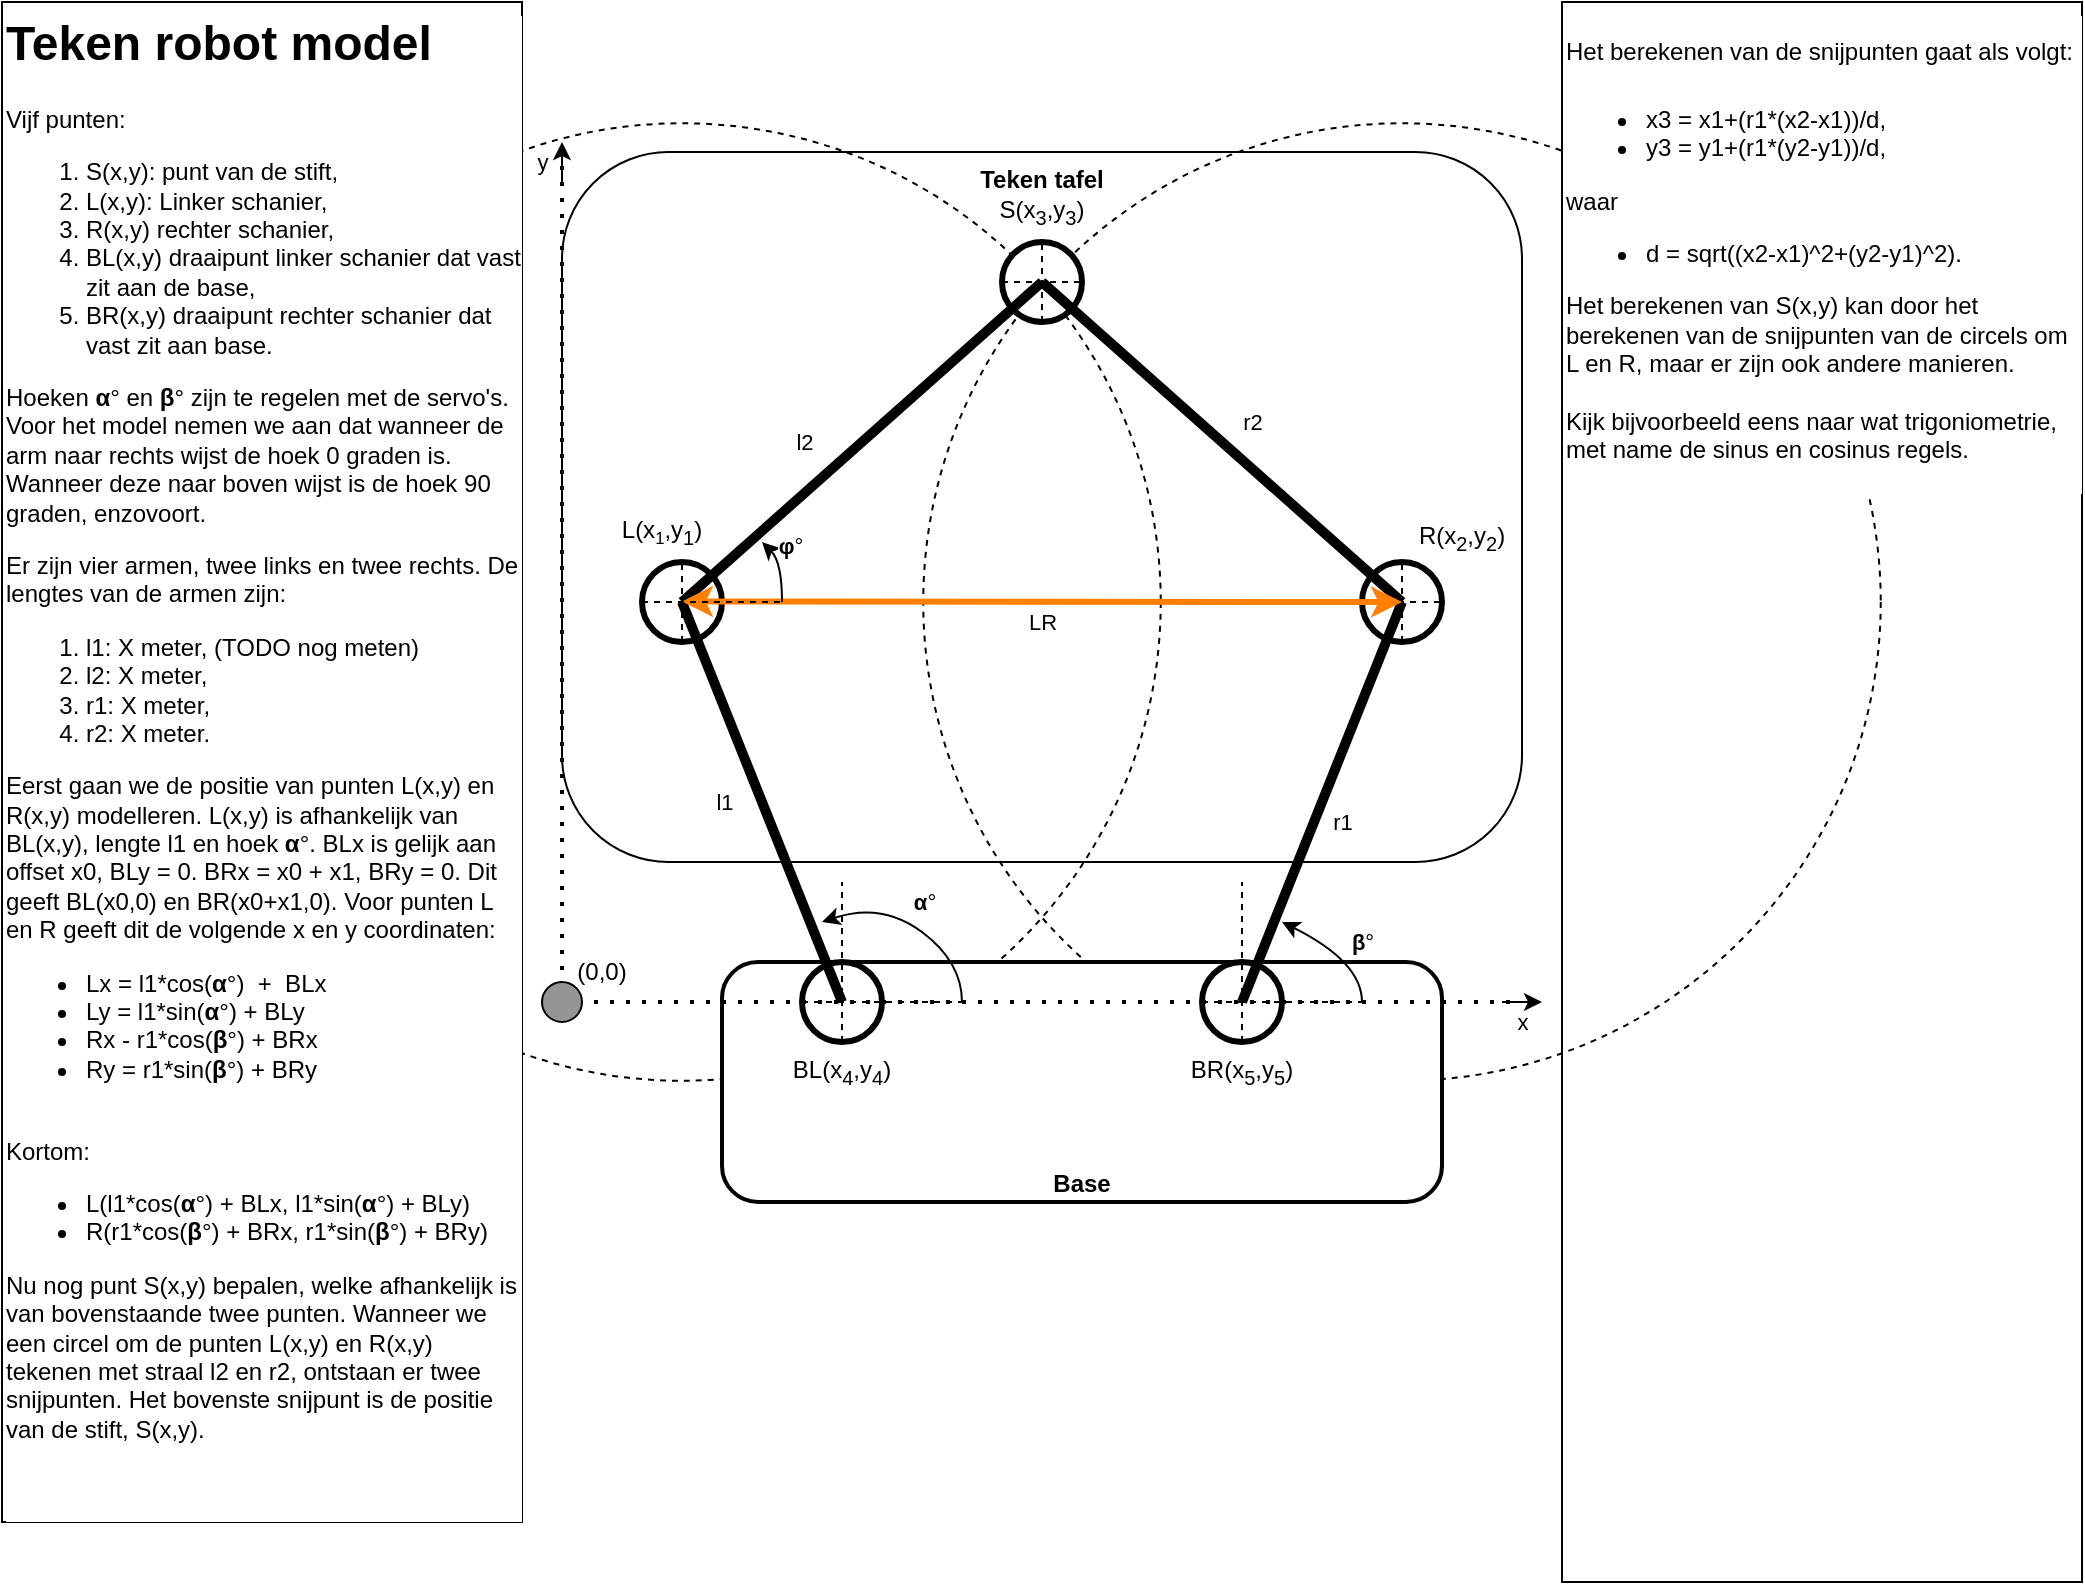 <mxfile version="24.4.6" type="device">
  <diagram name="Page-1" id="EOKhfR5ga0InEMyC-D0U">
    <mxGraphModel dx="2082" dy="1205" grid="1" gridSize="10" guides="1" tooltips="1" connect="1" arrows="1" fold="1" page="1" pageScale="1" pageWidth="850" pageHeight="1100" math="0" shadow="0">
      <root>
        <mxCell id="0" />
        <mxCell id="1" parent="0" />
        <mxCell id="VJkdCPx-PsoUlQgxf6Ef-40" value="&lt;b&gt;Teken tafel&lt;/b&gt;" style="rounded=1;whiteSpace=wrap;html=1;align=center;verticalAlign=top;" parent="1" vertex="1">
          <mxGeometry x="-240" y="195" width="480" height="355" as="geometry" />
        </mxCell>
        <mxCell id="VJkdCPx-PsoUlQgxf6Ef-62" value="" style="ellipse;whiteSpace=wrap;html=1;aspect=fixed;fillColor=none;dashed=1;" parent="1" vertex="1">
          <mxGeometry x="-59.38" y="180.63" width="478.75" height="478.75" as="geometry" />
        </mxCell>
        <mxCell id="VJkdCPx-PsoUlQgxf6Ef-61" value="" style="ellipse;whiteSpace=wrap;html=1;aspect=fixed;fillColor=none;dashed=1;" parent="1" vertex="1">
          <mxGeometry x="-419.38" y="180.63" width="478.75" height="478.75" as="geometry" />
        </mxCell>
        <mxCell id="VJkdCPx-PsoUlQgxf6Ef-33" value="&lt;b&gt;Base&lt;/b&gt;" style="rounded=1;whiteSpace=wrap;html=1;verticalAlign=bottom;strokeWidth=2;" parent="1" vertex="1">
          <mxGeometry x="-160" y="600" width="360" height="120" as="geometry" />
        </mxCell>
        <mxCell id="VJkdCPx-PsoUlQgxf6Ef-1" value="" style="ellipse;whiteSpace=wrap;html=1;aspect=fixed;strokeWidth=3;" parent="1" vertex="1">
          <mxGeometry x="-200" y="400" width="40" height="40" as="geometry" />
        </mxCell>
        <mxCell id="VJkdCPx-PsoUlQgxf6Ef-2" value="" style="ellipse;whiteSpace=wrap;html=1;aspect=fixed;strokeWidth=3;" parent="1" vertex="1">
          <mxGeometry x="-120" y="600" width="40" height="40" as="geometry" />
        </mxCell>
        <mxCell id="VJkdCPx-PsoUlQgxf6Ef-3" value="" style="ellipse;whiteSpace=wrap;html=1;aspect=fixed;strokeWidth=3;" parent="1" vertex="1">
          <mxGeometry x="80" y="600" width="40" height="40" as="geometry" />
        </mxCell>
        <mxCell id="VJkdCPx-PsoUlQgxf6Ef-4" value="" style="ellipse;whiteSpace=wrap;html=1;aspect=fixed;strokeWidth=3;" parent="1" vertex="1">
          <mxGeometry x="160" y="400" width="40" height="40" as="geometry" />
        </mxCell>
        <mxCell id="VJkdCPx-PsoUlQgxf6Ef-5" value="" style="ellipse;whiteSpace=wrap;html=1;aspect=fixed;strokeWidth=3;" parent="1" vertex="1">
          <mxGeometry x="-20" y="240" width="40" height="40" as="geometry" />
        </mxCell>
        <mxCell id="VJkdCPx-PsoUlQgxf6Ef-7" value="" style="endArrow=none;html=1;rounded=0;strokeWidth=5;" parent="1" edge="1">
          <mxGeometry width="50" height="50" relative="1" as="geometry">
            <mxPoint x="-100" y="620" as="sourcePoint" />
            <mxPoint x="-180" y="420" as="targetPoint" />
          </mxGeometry>
        </mxCell>
        <mxCell id="VJkdCPx-PsoUlQgxf6Ef-39" value="l1" style="edgeLabel;html=1;align=center;verticalAlign=middle;resizable=0;points=[];" parent="VJkdCPx-PsoUlQgxf6Ef-7" vertex="1" connectable="0">
          <mxGeometry x="0.122" y="4" relative="1" as="geometry">
            <mxPoint x="-11" y="11" as="offset" />
          </mxGeometry>
        </mxCell>
        <mxCell id="VJkdCPx-PsoUlQgxf6Ef-11" value="" style="endArrow=none;dashed=1;html=1;rounded=0;exitX=0;exitY=0.5;exitDx=0;exitDy=0;" parent="1" edge="1">
          <mxGeometry width="50" height="50" relative="1" as="geometry">
            <mxPoint x="-120" y="620" as="sourcePoint" />
            <mxPoint x="-40" y="620" as="targetPoint" />
          </mxGeometry>
        </mxCell>
        <mxCell id="VJkdCPx-PsoUlQgxf6Ef-12" value="" style="endArrow=none;dashed=1;html=1;rounded=0;exitX=0.5;exitY=0;exitDx=0;exitDy=0;" parent="1" source="VJkdCPx-PsoUlQgxf6Ef-26" edge="1">
          <mxGeometry width="50" height="50" relative="1" as="geometry">
            <mxPoint x="-100" y="640" as="sourcePoint" />
            <mxPoint x="-100" y="560" as="targetPoint" />
          </mxGeometry>
        </mxCell>
        <mxCell id="VJkdCPx-PsoUlQgxf6Ef-13" value="" style="endArrow=none;dashed=1;html=1;rounded=0;exitX=0;exitY=0.5;exitDx=0;exitDy=0;" parent="1" edge="1">
          <mxGeometry width="50" height="50" relative="1" as="geometry">
            <mxPoint x="80" y="620" as="sourcePoint" />
            <mxPoint x="160" y="620" as="targetPoint" />
          </mxGeometry>
        </mxCell>
        <mxCell id="VJkdCPx-PsoUlQgxf6Ef-14" value="" style="endArrow=none;dashed=1;html=1;rounded=0;exitX=0.5;exitY=1;exitDx=0;exitDy=0;" parent="1" edge="1">
          <mxGeometry width="50" height="50" relative="1" as="geometry">
            <mxPoint x="100" y="640" as="sourcePoint" />
            <mxPoint x="100" y="560" as="targetPoint" />
          </mxGeometry>
        </mxCell>
        <mxCell id="VJkdCPx-PsoUlQgxf6Ef-15" value="" style="endArrow=none;dashed=1;html=1;rounded=0;exitX=0;exitY=0.5;exitDx=0;exitDy=0;entryX=1;entryY=0.5;entryDx=0;entryDy=0;" parent="1" edge="1">
          <mxGeometry width="50" height="50" relative="1" as="geometry">
            <mxPoint x="160" y="420" as="sourcePoint" />
            <mxPoint x="200" y="420" as="targetPoint" />
          </mxGeometry>
        </mxCell>
        <mxCell id="VJkdCPx-PsoUlQgxf6Ef-16" value="" style="endArrow=none;dashed=1;html=1;rounded=0;exitX=0.5;exitY=1;exitDx=0;exitDy=0;entryX=0.5;entryY=0;entryDx=0;entryDy=0;" parent="1" edge="1">
          <mxGeometry width="50" height="50" relative="1" as="geometry">
            <mxPoint x="180" y="440" as="sourcePoint" />
            <mxPoint x="180" y="400" as="targetPoint" />
          </mxGeometry>
        </mxCell>
        <mxCell id="VJkdCPx-PsoUlQgxf6Ef-17" value="" style="endArrow=none;html=1;rounded=0;strokeWidth=5;" parent="1" edge="1">
          <mxGeometry width="50" height="50" relative="1" as="geometry">
            <mxPoint x="100" y="620" as="sourcePoint" />
            <mxPoint x="180" y="420" as="targetPoint" />
          </mxGeometry>
        </mxCell>
        <mxCell id="VJkdCPx-PsoUlQgxf6Ef-36" value="r1" style="edgeLabel;html=1;align=center;verticalAlign=middle;resizable=0;points=[];" parent="VJkdCPx-PsoUlQgxf6Ef-17" vertex="1" connectable="0">
          <mxGeometry x="-0.005" y="-1" relative="1" as="geometry">
            <mxPoint x="9" y="9" as="offset" />
          </mxGeometry>
        </mxCell>
        <mxCell id="VJkdCPx-PsoUlQgxf6Ef-18" value="" style="endArrow=none;dashed=1;html=1;rounded=0;exitX=0;exitY=0.5;exitDx=0;exitDy=0;entryX=1;entryY=0.5;entryDx=0;entryDy=0;" parent="1" edge="1">
          <mxGeometry width="50" height="50" relative="1" as="geometry">
            <mxPoint x="-20" y="260" as="sourcePoint" />
            <mxPoint x="20" y="260" as="targetPoint" />
          </mxGeometry>
        </mxCell>
        <mxCell id="VJkdCPx-PsoUlQgxf6Ef-19" value="" style="endArrow=none;dashed=1;html=1;rounded=0;exitX=0.5;exitY=1;exitDx=0;exitDy=0;entryX=0.5;entryY=0;entryDx=0;entryDy=0;" parent="1" edge="1">
          <mxGeometry width="50" height="50" relative="1" as="geometry">
            <mxPoint y="280" as="sourcePoint" />
            <mxPoint y="240" as="targetPoint" />
          </mxGeometry>
        </mxCell>
        <mxCell id="VJkdCPx-PsoUlQgxf6Ef-20" value="" style="endArrow=none;html=1;rounded=0;strokeWidth=5;" parent="1" edge="1">
          <mxGeometry width="50" height="50" relative="1" as="geometry">
            <mxPoint x="-180" y="420" as="sourcePoint" />
            <mxPoint y="260" as="targetPoint" />
          </mxGeometry>
        </mxCell>
        <mxCell id="VJkdCPx-PsoUlQgxf6Ef-38" value="l2" style="edgeLabel;html=1;align=center;verticalAlign=middle;resizable=0;points=[];" parent="VJkdCPx-PsoUlQgxf6Ef-20" vertex="1" connectable="0">
          <mxGeometry x="-0.121" y="1" relative="1" as="geometry">
            <mxPoint x="-18" y="-9" as="offset" />
          </mxGeometry>
        </mxCell>
        <mxCell id="VJkdCPx-PsoUlQgxf6Ef-21" value="" style="endArrow=none;html=1;rounded=0;strokeWidth=5;" parent="1" edge="1">
          <mxGeometry width="50" height="50" relative="1" as="geometry">
            <mxPoint x="180" y="420" as="sourcePoint" />
            <mxPoint y="260" as="targetPoint" />
          </mxGeometry>
        </mxCell>
        <mxCell id="VJkdCPx-PsoUlQgxf6Ef-37" value="r2" style="edgeLabel;html=1;align=center;verticalAlign=middle;resizable=0;points=[];" parent="VJkdCPx-PsoUlQgxf6Ef-21" vertex="1" connectable="0">
          <mxGeometry x="-0.072" y="1" relative="1" as="geometry">
            <mxPoint x="9" y="-17" as="offset" />
          </mxGeometry>
        </mxCell>
        <mxCell id="VJkdCPx-PsoUlQgxf6Ef-23" value="R(x&lt;sub&gt;2&lt;/sub&gt;,y&lt;sub&gt;2&lt;/sub&gt;)" style="text;html=1;align=center;verticalAlign=middle;whiteSpace=wrap;rounded=0;" parent="1" vertex="1">
          <mxGeometry x="190" y="375" width="40" height="25" as="geometry" />
        </mxCell>
        <mxCell id="VJkdCPx-PsoUlQgxf6Ef-24" value="L(x&lt;span style=&quot;font-size: 10px;&quot;&gt;&lt;sub&gt;1&lt;/sub&gt;&lt;/span&gt;,y&lt;sub&gt;1&lt;/sub&gt;)" style="text;html=1;align=center;verticalAlign=middle;whiteSpace=wrap;rounded=0;" parent="1" vertex="1">
          <mxGeometry x="-210" y="370" width="40" height="30" as="geometry" />
        </mxCell>
        <mxCell id="VJkdCPx-PsoUlQgxf6Ef-25" value="&lt;div&gt;S(x&lt;sub&gt;3&lt;/sub&gt;,y&lt;sub&gt;3&lt;/sub&gt;)&lt;/div&gt;" style="text;html=1;align=center;verticalAlign=middle;whiteSpace=wrap;rounded=0;" parent="1" vertex="1">
          <mxGeometry x="-30" y="210" width="60" height="30" as="geometry" />
        </mxCell>
        <mxCell id="VJkdCPx-PsoUlQgxf6Ef-26" value="BL(x&lt;sub&gt;4&lt;/sub&gt;,y&lt;sub&gt;4&lt;/sub&gt;)" style="text;html=1;align=center;verticalAlign=middle;whiteSpace=wrap;rounded=0;" parent="1" vertex="1">
          <mxGeometry x="-130" y="640" width="60" height="30" as="geometry" />
        </mxCell>
        <mxCell id="VJkdCPx-PsoUlQgxf6Ef-27" value="BR(x&lt;sub&gt;5&lt;/sub&gt;,y&lt;sub&gt;5&lt;/sub&gt;)" style="text;html=1;align=center;verticalAlign=middle;whiteSpace=wrap;rounded=0;" parent="1" vertex="1">
          <mxGeometry x="70" y="640" width="60" height="30" as="geometry" />
        </mxCell>
        <mxCell id="VJkdCPx-PsoUlQgxf6Ef-28" value="" style="curved=1;endArrow=classic;html=1;rounded=0;" parent="1" edge="1">
          <mxGeometry width="50" height="50" relative="1" as="geometry">
            <mxPoint x="-40" y="620" as="sourcePoint" />
            <mxPoint x="-110" y="580" as="targetPoint" />
            <Array as="points">
              <mxPoint x="-40" y="600" />
              <mxPoint x="-80" y="570" />
            </Array>
          </mxGeometry>
        </mxCell>
        <mxCell id="VJkdCPx-PsoUlQgxf6Ef-29" value="&lt;span class=&quot;polytonic&quot;&gt;&lt;b&gt;α&lt;/b&gt;&lt;/span&gt;°" style="edgeLabel;html=1;align=center;verticalAlign=middle;resizable=0;points=[];" parent="VJkdCPx-PsoUlQgxf6Ef-28" vertex="1" connectable="0">
          <mxGeometry x="-0.033" y="-1" relative="1" as="geometry">
            <mxPoint x="3" y="-12" as="offset" />
          </mxGeometry>
        </mxCell>
        <mxCell id="VJkdCPx-PsoUlQgxf6Ef-30" value="" style="curved=1;endArrow=classic;html=1;rounded=0;" parent="1" edge="1">
          <mxGeometry width="50" height="50" relative="1" as="geometry">
            <mxPoint x="160" y="620" as="sourcePoint" />
            <mxPoint x="120" y="580" as="targetPoint" />
            <Array as="points">
              <mxPoint x="160" y="600" />
            </Array>
          </mxGeometry>
        </mxCell>
        <mxCell id="VJkdCPx-PsoUlQgxf6Ef-31" value="&lt;span class=&quot;polytonic&quot;&gt;&lt;b&gt;β&lt;/b&gt;&lt;/span&gt;°" style="edgeLabel;html=1;align=center;verticalAlign=middle;resizable=0;points=[];" parent="VJkdCPx-PsoUlQgxf6Ef-30" vertex="1" connectable="0">
          <mxGeometry x="-0.033" y="-1" relative="1" as="geometry">
            <mxPoint x="10" y="-4" as="offset" />
          </mxGeometry>
        </mxCell>
        <mxCell id="VJkdCPx-PsoUlQgxf6Ef-41" value="" style="endArrow=none;dashed=1;html=1;dashPattern=1 3;strokeWidth=2;rounded=0;" parent="1" edge="1">
          <mxGeometry width="50" height="50" relative="1" as="geometry">
            <mxPoint x="-240" y="620" as="sourcePoint" />
            <mxPoint x="240" y="620" as="targetPoint" />
          </mxGeometry>
        </mxCell>
        <mxCell id="VJkdCPx-PsoUlQgxf6Ef-44" value="x" style="edgeLabel;html=1;align=center;verticalAlign=middle;resizable=0;points=[];" parent="VJkdCPx-PsoUlQgxf6Ef-41" vertex="1" connectable="0">
          <mxGeometry x="0.917" y="-2" relative="1" as="geometry">
            <mxPoint x="20" y="8" as="offset" />
          </mxGeometry>
        </mxCell>
        <mxCell id="VJkdCPx-PsoUlQgxf6Ef-42" value="" style="endArrow=none;dashed=1;html=1;dashPattern=1 3;strokeWidth=2;rounded=0;entryX=0;entryY=0;entryDx=0;entryDy=0;" parent="1" target="VJkdCPx-PsoUlQgxf6Ef-40" edge="1">
          <mxGeometry width="50" height="50" relative="1" as="geometry">
            <mxPoint x="-240" y="620" as="sourcePoint" />
            <mxPoint x="250" y="630" as="targetPoint" />
          </mxGeometry>
        </mxCell>
        <mxCell id="VJkdCPx-PsoUlQgxf6Ef-43" value="y" style="edgeLabel;html=1;align=center;verticalAlign=middle;resizable=0;points=[];" parent="VJkdCPx-PsoUlQgxf6Ef-42" vertex="1" connectable="0">
          <mxGeometry x="0.934" y="2" relative="1" as="geometry">
            <mxPoint x="-8" y="-9" as="offset" />
          </mxGeometry>
        </mxCell>
        <mxCell id="VJkdCPx-PsoUlQgxf6Ef-45" value="(0,0)" style="text;html=1;align=center;verticalAlign=middle;whiteSpace=wrap;rounded=0;" parent="1" vertex="1">
          <mxGeometry x="-240" y="590" width="40" height="30" as="geometry" />
        </mxCell>
        <mxCell id="VJkdCPx-PsoUlQgxf6Ef-46" value="" style="endArrow=classic;html=1;rounded=0;" parent="1" edge="1">
          <mxGeometry width="50" height="50" relative="1" as="geometry">
            <mxPoint x="230" y="620" as="sourcePoint" />
            <mxPoint x="250" y="620" as="targetPoint" />
          </mxGeometry>
        </mxCell>
        <mxCell id="VJkdCPx-PsoUlQgxf6Ef-47" value="" style="endArrow=classic;html=1;rounded=0;" parent="1" edge="1">
          <mxGeometry width="50" height="50" relative="1" as="geometry">
            <mxPoint x="-240" y="210" as="sourcePoint" />
            <mxPoint x="-240" y="190" as="targetPoint" />
          </mxGeometry>
        </mxCell>
        <mxCell id="VJkdCPx-PsoUlQgxf6Ef-48" value="" style="ellipse;fillColor=#959595;" parent="1" vertex="1">
          <mxGeometry x="-250" y="610" width="20" height="20" as="geometry" />
        </mxCell>
        <mxCell id="VJkdCPx-PsoUlQgxf6Ef-50" value="" style="endArrow=classic;startArrow=classic;html=1;rounded=0;strokeColor=#FF8000;strokeWidth=3;labelBackgroundColor=none;" parent="1" edge="1">
          <mxGeometry width="50" height="50" relative="1" as="geometry">
            <mxPoint x="-180" y="419.72" as="sourcePoint" />
            <mxPoint x="180" y="420" as="targetPoint" />
          </mxGeometry>
        </mxCell>
        <mxCell id="lCw5Rt3OT7kgYwvMJjAz-4" value="LR" style="edgeLabel;html=1;align=center;verticalAlign=middle;resizable=0;points=[];" vertex="1" connectable="0" parent="VJkdCPx-PsoUlQgxf6Ef-50">
          <mxGeometry x="0.062" y="-2" relative="1" as="geometry">
            <mxPoint x="-11" y="8" as="offset" />
          </mxGeometry>
        </mxCell>
        <mxCell id="VJkdCPx-PsoUlQgxf6Ef-35" value="&lt;h1 style=&quot;margin-top: 0px;&quot;&gt;Teken robot model&lt;br&gt;&lt;/h1&gt;&lt;p&gt;Vijf punten:&lt;/p&gt;&lt;ol&gt;&lt;li&gt;S(x,y): punt van de stift,&lt;/li&gt;&lt;li&gt;L(x,y): Linker schanier,&lt;/li&gt;&lt;li&gt;R(x,y) rechter schanier,&lt;/li&gt;&lt;li&gt;BL(x,y) draaipunt linker schanier dat vast zit aan de base,&lt;/li&gt;&lt;li&gt;BR(x,y) draaipunt rechter schanier dat vast zit aan base.&lt;/li&gt;&lt;/ol&gt;&lt;p&gt;Hoeken&amp;nbsp;&lt;span class=&quot;polytonic&quot;&gt;&lt;b&gt;α&lt;/b&gt;&lt;/span&gt;° en &lt;span class=&quot;polytonic&quot;&gt;&lt;b&gt;β&lt;/b&gt;&lt;/span&gt;° zijn te regelen met de servo&#39;s. Voor het model nemen we aan dat wanneer de arm naar rechts wijst de hoek 0 graden is. Wanneer deze naar boven wijst is de hoek 90 graden, enzovoort.&lt;/p&gt;&lt;p&gt;Er zijn vier armen, twee links en twee rechts. De lengtes van de armen zijn:&lt;/p&gt;&lt;ol&gt;&lt;li&gt;l1: X meter, (TODO nog meten)&lt;br&gt;&lt;/li&gt;&lt;li&gt;l2: X meter,&lt;br&gt;&lt;/li&gt;&lt;li&gt;r1: X meter,&lt;br&gt;&lt;/li&gt;&lt;li&gt;r2: X meter.&lt;/li&gt;&lt;/ol&gt;&lt;div&gt;Eerst gaan we de positie van punten L(x,y) en R(x,y) modelleren. L(x,y) is afhankelijk van BL(x,y), lengte l1 en hoek &lt;span class=&quot;polytonic&quot;&gt;&lt;b&gt;α&lt;/b&gt;&lt;/span&gt;°. BLx is gelijk aan offset x0, BLy = 0. BRx = x0 + x1, BRy = 0. Dit geeft BL(x0,0) en BR(x0+x1,0). Voor punten L en R geeft dit de volgende x en y coordinaten:&lt;br&gt;&lt;/div&gt;&lt;ul&gt;&lt;li&gt;Lx = l1*cos(&lt;span class=&quot;polytonic&quot;&gt;&lt;b&gt;α&lt;/b&gt;&lt;/span&gt;°)&amp;nbsp; +&amp;nbsp; BLx&lt;/li&gt;&lt;li&gt;Ly = l1*sin(&lt;span class=&quot;polytonic&quot;&gt;&lt;b&gt;α&lt;/b&gt;&lt;/span&gt;°) + BLy&lt;/li&gt;&lt;li&gt;Rx - r1*cos(&lt;span class=&quot;polytonic&quot;&gt;&lt;b&gt;β&lt;/b&gt;&lt;/span&gt;°) + BRx&lt;/li&gt;&lt;li&gt;Ry = r1*sin(&lt;span class=&quot;polytonic&quot;&gt;&lt;b&gt;β&lt;/b&gt;&lt;/span&gt;°) + BRy&lt;/li&gt;&lt;/ul&gt;&lt;div&gt;&lt;br&gt;&lt;/div&gt;&lt;div&gt;Kortom:&lt;br&gt;&lt;/div&gt;&lt;ul&gt;&lt;li&gt;L(l1*cos(&lt;span class=&quot;polytonic&quot;&gt;&lt;b&gt;α&lt;/b&gt;&lt;/span&gt;°) + BLx, l1*sin(&lt;span class=&quot;polytonic&quot;&gt;&lt;b&gt;α&lt;/b&gt;&lt;/span&gt;°) + BLy)&lt;/li&gt;&lt;li&gt;R(r1*cos(&lt;span class=&quot;polytonic&quot;&gt;&lt;b&gt;β&lt;/b&gt;&lt;/span&gt;°) + BRx, r1*sin(&lt;span class=&quot;polytonic&quot;&gt;&lt;b&gt;β&lt;/b&gt;&lt;/span&gt;°) + BRy)&lt;/li&gt;&lt;/ul&gt;&lt;div&gt;Nu nog punt S(x,y) bepalen, welke afhankelijk is van bovenstaande twee punten. Wanneer we een circel om de punten L(x,y) en R(x,y) tekenen met straal l2 en r2, ontstaan er twee snijpunten. Het bovenste snijpunt is de positie van de stift, S(x,y).&amp;nbsp;&lt;br&gt;&lt;/div&gt;&lt;p&gt;&lt;br&gt;&lt;/p&gt;" style="text;html=1;whiteSpace=wrap;overflow=hidden;rounded=0;labelBackgroundColor=default;strokeColor=default;" parent="1" vertex="1">
          <mxGeometry x="-520" y="120" width="260" height="760" as="geometry" />
        </mxCell>
        <mxCell id="yDD6-kojbjd1e8twju7a-1" value="&lt;h1 style=&quot;margin-top: 0px;&quot;&gt;&lt;span style=&quot;font-size: 12px; font-weight: 400;&quot;&gt;Het berekenen van de snijpunten gaat als volgt:&lt;/span&gt;&lt;/h1&gt;&lt;div&gt;&lt;ul&gt;&lt;li&gt;&lt;span style=&quot;font-size: 12px; font-weight: 400;&quot;&gt;x3 = x1+(r1*(x2-x1))/d,&lt;/span&gt;&lt;/li&gt;&lt;li&gt;&lt;span style=&quot;font-size: 12px; font-weight: 400;&quot;&gt;y3 = y1&lt;/span&gt;+(r1*(y2-y1))/d,&lt;/li&gt;&lt;/ul&gt;&lt;div&gt;waar&lt;/div&gt;&lt;ul&gt;&lt;li&gt;d = sqrt((x2-x1)^2+(y2-y1)^2).&lt;/li&gt;&lt;/ul&gt;&lt;/div&gt;&lt;div&gt;Het berekenen van S(x,y) kan door het berekenen van de snijpunten van de circels om L en R, maar er zijn ook andere manieren.&amp;nbsp;&lt;/div&gt;&lt;div&gt;&lt;br&gt;&lt;/div&gt;&lt;div&gt;Kijk bijvoorbeeld eens naar wat trigoniometrie, met name de sinus en cosinus regels.&lt;/div&gt;&lt;div&gt;&lt;br&gt;&lt;/div&gt;" style="text;html=1;whiteSpace=wrap;overflow=hidden;rounded=0;labelBackgroundColor=default;strokeColor=default;" parent="1" vertex="1">
          <mxGeometry x="260" y="120" width="260" height="790" as="geometry" />
        </mxCell>
        <mxCell id="VJkdCPx-PsoUlQgxf6Ef-9" value="" style="endArrow=none;dashed=1;html=1;rounded=0;exitX=0;exitY=0.5;exitDx=0;exitDy=0;" parent="1" source="VJkdCPx-PsoUlQgxf6Ef-1" edge="1">
          <mxGeometry width="50" height="50" relative="1" as="geometry">
            <mxPoint x="-30" y="540" as="sourcePoint" />
            <mxPoint x="-130" y="420" as="targetPoint" />
          </mxGeometry>
        </mxCell>
        <mxCell id="VJkdCPx-PsoUlQgxf6Ef-10" value="" style="endArrow=none;dashed=1;html=1;rounded=0;exitX=0.5;exitY=1;exitDx=0;exitDy=0;entryX=0.5;entryY=0;entryDx=0;entryDy=0;" parent="1" source="VJkdCPx-PsoUlQgxf6Ef-1" target="VJkdCPx-PsoUlQgxf6Ef-1" edge="1">
          <mxGeometry width="50" height="50" relative="1" as="geometry">
            <mxPoint x="-190" y="430" as="sourcePoint" />
            <mxPoint x="-150" y="430" as="targetPoint" />
          </mxGeometry>
        </mxCell>
        <mxCell id="lCw5Rt3OT7kgYwvMJjAz-2" value="" style="curved=1;endArrow=classic;html=1;rounded=0;" edge="1" parent="1">
          <mxGeometry width="50" height="50" relative="1" as="geometry">
            <mxPoint x="-130" y="420" as="sourcePoint" />
            <mxPoint x="-140" y="390" as="targetPoint" />
            <Array as="points">
              <mxPoint x="-130" y="400" />
            </Array>
          </mxGeometry>
        </mxCell>
        <mxCell id="lCw5Rt3OT7kgYwvMJjAz-3" value="&lt;b&gt;φ&lt;/b&gt;°" style="edgeLabel;html=1;align=center;verticalAlign=middle;resizable=0;points=[];" vertex="1" connectable="0" parent="lCw5Rt3OT7kgYwvMJjAz-2">
          <mxGeometry x="-0.033" y="-1" relative="1" as="geometry">
            <mxPoint x="3" y="-12" as="offset" />
          </mxGeometry>
        </mxCell>
      </root>
    </mxGraphModel>
  </diagram>
</mxfile>
